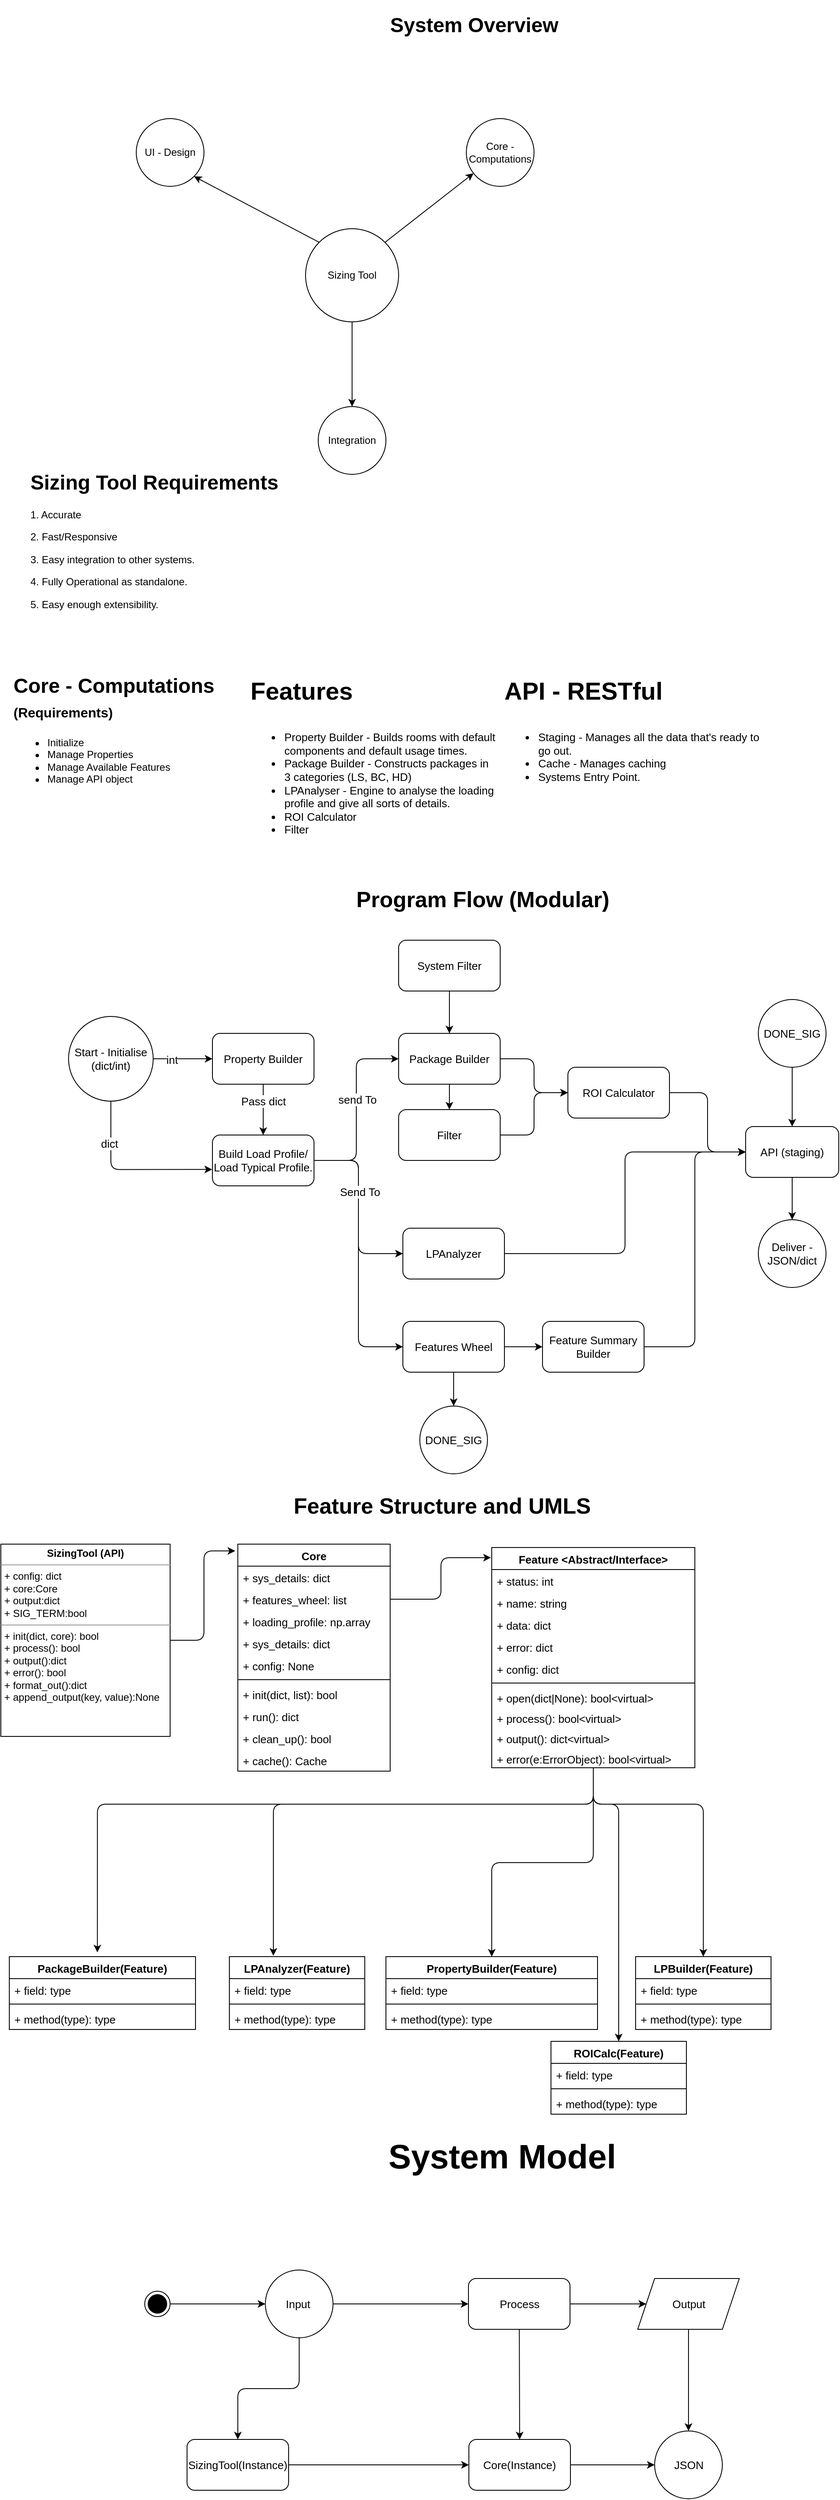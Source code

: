 <mxfile>
    <diagram id="0gC9hdpC3Vi6iD3xvtct" name="Page-1">
        <mxGraphModel dx="1720" dy="847" grid="1" gridSize="10" guides="1" tooltips="1" connect="1" arrows="1" fold="1" page="1" pageScale="1" pageWidth="850" pageHeight="1100" math="0" shadow="0">
            <root>
                <mxCell id="0"/>
                <mxCell id="1" parent="0"/>
                <mxCell id="5" style="edgeStyle=none;html=1;exitX=1;exitY=0;exitDx=0;exitDy=0;" parent="1" source="2" target="4" edge="1">
                    <mxGeometry relative="1" as="geometry"/>
                </mxCell>
                <mxCell id="6" style="edgeStyle=none;html=1;exitX=0;exitY=0;exitDx=0;exitDy=0;entryX=1;entryY=1;entryDx=0;entryDy=0;" parent="1" source="2" target="3" edge="1">
                    <mxGeometry relative="1" as="geometry"/>
                </mxCell>
                <mxCell id="9" style="edgeStyle=none;html=1;exitX=0.5;exitY=1;exitDx=0;exitDy=0;entryX=0.5;entryY=0;entryDx=0;entryDy=0;" parent="1" source="2" target="7" edge="1">
                    <mxGeometry relative="1" as="geometry"/>
                </mxCell>
                <mxCell id="2" value="Sizing Tool" style="ellipse;whiteSpace=wrap;html=1;aspect=fixed;" parent="1" vertex="1">
                    <mxGeometry x="370" y="330" width="110" height="110" as="geometry"/>
                </mxCell>
                <mxCell id="3" value="UI - Design" style="ellipse;whiteSpace=wrap;html=1;aspect=fixed;" parent="1" vertex="1">
                    <mxGeometry x="170" y="200" width="80" height="80" as="geometry"/>
                </mxCell>
                <mxCell id="4" value="Core - Computations" style="ellipse;whiteSpace=wrap;html=1;aspect=fixed;" parent="1" vertex="1">
                    <mxGeometry x="560" y="200" width="80" height="80" as="geometry"/>
                </mxCell>
                <mxCell id="7" value="Integration" style="ellipse;whiteSpace=wrap;html=1;aspect=fixed;" parent="1" vertex="1">
                    <mxGeometry x="385" y="540" width="80" height="80" as="geometry"/>
                </mxCell>
                <mxCell id="10" value="&lt;h1&gt;Sizing Tool Requirements&lt;/h1&gt;&lt;p&gt;1. Accurate&lt;/p&gt;&lt;p&gt;2. Fast/Responsive&lt;/p&gt;&lt;p&gt;3. Easy integration to other systems.&lt;/p&gt;&lt;p&gt;4. Fully Operational as standalone.&lt;/p&gt;&lt;p&gt;5. Easy enough extensibility.&lt;/p&gt;" style="text;html=1;strokeColor=none;fillColor=none;spacing=5;spacingTop=-20;whiteSpace=wrap;overflow=hidden;rounded=0;" parent="1" vertex="1">
                    <mxGeometry x="40" y="610" width="310" height="180" as="geometry"/>
                </mxCell>
                <mxCell id="11" value="&lt;h1&gt;Core - Computations &lt;font style=&quot;font-size: 16px&quot;&gt;(Requirements)&lt;/font&gt;&lt;/h1&gt;&lt;p&gt;&lt;/p&gt;&lt;ul&gt;&lt;li&gt;Initialize&amp;nbsp;&lt;/li&gt;&lt;li&gt;Manage Properties&lt;/li&gt;&lt;li&gt;Manage Available Features&lt;/li&gt;&lt;li&gt;Manage API object&lt;/li&gt;&lt;/ul&gt;&lt;p&gt;&lt;/p&gt;" style="text;html=1;strokeColor=none;fillColor=none;spacing=5;spacingTop=-20;whiteSpace=wrap;overflow=hidden;rounded=0;" parent="1" vertex="1">
                    <mxGeometry x="20" y="850" width="290" height="230" as="geometry"/>
                </mxCell>
                <mxCell id="12" value="&lt;h1 style=&quot;font-size: 29px&quot;&gt;&lt;font style=&quot;font-size: 29px&quot;&gt;Features&lt;/font&gt;&lt;/h1&gt;&lt;p style=&quot;font-size: 29px&quot;&gt;&lt;/p&gt;&lt;ul style=&quot;font-size: 13px&quot;&gt;&lt;li&gt;&lt;font style=&quot;font-size: 13px&quot;&gt;Property Builder - Builds rooms with default components and default usage times.&lt;/font&gt;&lt;/li&gt;&lt;li&gt;&lt;font style=&quot;font-size: 13px&quot;&gt;Package Builder - Constructs packages in 3 categories (LS, BC, HD)&lt;/font&gt;&lt;/li&gt;&lt;li&gt;LPAnalyser - Engine to analyse the loading profile and give all sorts of details.&lt;/li&gt;&lt;li&gt;ROI Calculator&lt;/li&gt;&lt;li&gt;Filter&lt;/li&gt;&lt;/ul&gt;&lt;p&gt;&lt;/p&gt;" style="text;html=1;strokeColor=none;fillColor=none;spacing=5;spacingTop=-20;whiteSpace=wrap;overflow=hidden;rounded=0;fontSize=16;" parent="1" vertex="1">
                    <mxGeometry x="300" y="850" width="300" height="240" as="geometry"/>
                </mxCell>
                <mxCell id="13" value="&lt;h1 style=&quot;font-size: 29px&quot;&gt;API - RESTful&lt;/h1&gt;&lt;p style=&quot;font-size: 29px&quot;&gt;&lt;/p&gt;&lt;ul style=&quot;font-size: 13px&quot;&gt;&lt;li&gt;Staging - Manages all the data that's ready to go out.&lt;/li&gt;&lt;li&gt;Cache - Manages caching&lt;/li&gt;&lt;li&gt;Systems Entry Point.&lt;/li&gt;&lt;/ul&gt;&lt;p&gt;&lt;/p&gt;" style="text;html=1;strokeColor=none;fillColor=none;spacing=5;spacingTop=-20;whiteSpace=wrap;overflow=hidden;rounded=0;fontSize=16;" parent="1" vertex="1">
                    <mxGeometry x="600" y="850" width="320" height="240" as="geometry"/>
                </mxCell>
                <mxCell id="15" value="&lt;h1&gt;Program Flow (Modular)&lt;/h1&gt;&lt;div&gt;&lt;br&gt;&lt;/div&gt;" style="text;html=1;strokeColor=none;fillColor=none;spacing=5;spacingTop=-20;whiteSpace=wrap;overflow=hidden;rounded=0;labelBackgroundColor=none;fontSize=13;" parent="1" vertex="1">
                    <mxGeometry x="425" y="1100" width="350" height="40" as="geometry"/>
                </mxCell>
                <mxCell id="27" value="" style="edgeStyle=none;html=1;fontSize=13;" parent="1" source="16" target="23" edge="1">
                    <mxGeometry relative="1" as="geometry"/>
                </mxCell>
                <mxCell id="32" value="int" style="edgeLabel;html=1;align=center;verticalAlign=middle;resizable=0;points=[];fontSize=13;" parent="27" vertex="1" connectable="0">
                    <mxGeometry x="-0.389" y="-1" relative="1" as="geometry">
                        <mxPoint as="offset"/>
                    </mxGeometry>
                </mxCell>
                <mxCell id="31" style="edgeStyle=orthogonalEdgeStyle;html=1;exitX=0.5;exitY=1;exitDx=0;exitDy=0;entryX=-0.003;entryY=0.678;entryDx=0;entryDy=0;entryPerimeter=0;fontSize=13;" parent="1" source="16" target="18" edge="1">
                    <mxGeometry relative="1" as="geometry"/>
                </mxCell>
                <mxCell id="33" value="dict" style="edgeLabel;html=1;align=center;verticalAlign=middle;resizable=0;points=[];fontSize=13;" parent="31" vertex="1" connectable="0">
                    <mxGeometry x="-0.505" y="-2" relative="1" as="geometry">
                        <mxPoint as="offset"/>
                    </mxGeometry>
                </mxCell>
                <mxCell id="16" value="Start - Initialise&lt;br&gt;(dict/int)" style="ellipse;whiteSpace=wrap;html=1;aspect=fixed;labelBackgroundColor=none;fontSize=13;" parent="1" vertex="1">
                    <mxGeometry x="90" y="1260" width="100" height="100" as="geometry"/>
                </mxCell>
                <mxCell id="34" style="edgeStyle=orthogonalEdgeStyle;html=1;entryX=0;entryY=0.5;entryDx=0;entryDy=0;fontSize=13;" parent="1" source="18" target="20" edge="1">
                    <mxGeometry relative="1" as="geometry"/>
                </mxCell>
                <mxCell id="35" value="send To" style="edgeLabel;html=1;align=center;verticalAlign=middle;resizable=0;points=[];fontSize=13;" parent="34" vertex="1" connectable="0">
                    <mxGeometry x="0.11" y="-1" relative="1" as="geometry">
                        <mxPoint as="offset"/>
                    </mxGeometry>
                </mxCell>
                <mxCell id="42" style="edgeStyle=orthogonalEdgeStyle;html=1;exitX=1;exitY=0.5;exitDx=0;exitDy=0;entryX=0;entryY=0.5;entryDx=0;entryDy=0;fontSize=13;" parent="1" source="18" target="36" edge="1">
                    <mxGeometry relative="1" as="geometry"/>
                </mxCell>
                <mxCell id="76" style="edgeStyle=orthogonalEdgeStyle;html=1;entryX=0;entryY=0.5;entryDx=0;entryDy=0;fontSize=13;" parent="1" source="18" target="74" edge="1">
                    <mxGeometry relative="1" as="geometry"/>
                </mxCell>
                <mxCell id="77" value="Send To" style="edgeLabel;html=1;align=center;verticalAlign=middle;resizable=0;points=[];fontSize=13;" parent="76" vertex="1" connectable="0">
                    <mxGeometry x="-0.448" y="1" relative="1" as="geometry">
                        <mxPoint as="offset"/>
                    </mxGeometry>
                </mxCell>
                <mxCell id="18" value="Build Load Profile/ Load Typical Profile." style="rounded=1;whiteSpace=wrap;html=1;labelBackgroundColor=none;fontSize=13;" parent="1" vertex="1">
                    <mxGeometry x="260" y="1400" width="120" height="60" as="geometry"/>
                </mxCell>
                <mxCell id="45" value="" style="edgeStyle=none;html=1;fontSize=13;" parent="1" source="20" target="43" edge="1">
                    <mxGeometry relative="1" as="geometry"/>
                </mxCell>
                <mxCell id="47" style="edgeStyle=orthogonalEdgeStyle;html=1;exitX=1;exitY=0.5;exitDx=0;exitDy=0;entryX=0;entryY=0.5;entryDx=0;entryDy=0;fontSize=13;" parent="1" source="20" target="46" edge="1">
                    <mxGeometry relative="1" as="geometry"/>
                </mxCell>
                <mxCell id="20" value="Package Builder" style="rounded=1;whiteSpace=wrap;html=1;labelBackgroundColor=none;fontSize=13;" parent="1" vertex="1">
                    <mxGeometry x="480" y="1280" width="120" height="60" as="geometry"/>
                </mxCell>
                <mxCell id="28" value="" style="edgeStyle=none;html=1;fontSize=13;" parent="1" source="23" target="18" edge="1">
                    <mxGeometry relative="1" as="geometry"/>
                </mxCell>
                <mxCell id="29" value="Pass dict" style="edgeLabel;html=1;align=center;verticalAlign=middle;resizable=0;points=[];fontSize=13;" parent="28" vertex="1" connectable="0">
                    <mxGeometry x="-0.449" y="-1" relative="1" as="geometry">
                        <mxPoint x="1" y="3" as="offset"/>
                    </mxGeometry>
                </mxCell>
                <mxCell id="23" value="Property Builder" style="rounded=1;whiteSpace=wrap;html=1;labelBackgroundColor=none;fontSize=13;" parent="1" vertex="1">
                    <mxGeometry x="260" y="1280" width="120" height="60" as="geometry"/>
                </mxCell>
                <mxCell id="50" style="edgeStyle=orthogonalEdgeStyle;html=1;entryX=0;entryY=0.5;entryDx=0;entryDy=0;fontSize=13;" parent="1" source="36" target="49" edge="1">
                    <mxGeometry relative="1" as="geometry"/>
                </mxCell>
                <mxCell id="36" value="LPAnalyzer" style="rounded=1;whiteSpace=wrap;html=1;labelBackgroundColor=none;fontSize=13;" parent="1" vertex="1">
                    <mxGeometry x="485" y="1510" width="120" height="60" as="geometry"/>
                </mxCell>
                <mxCell id="48" style="edgeStyle=orthogonalEdgeStyle;html=1;exitX=1;exitY=0.5;exitDx=0;exitDy=0;fontSize=13;" parent="1" source="43" target="46" edge="1">
                    <mxGeometry relative="1" as="geometry"/>
                </mxCell>
                <mxCell id="43" value="Filter" style="rounded=1;whiteSpace=wrap;html=1;labelBackgroundColor=none;fontSize=13;" parent="1" vertex="1">
                    <mxGeometry x="480" y="1370" width="120" height="60" as="geometry"/>
                </mxCell>
                <mxCell id="51" style="edgeStyle=orthogonalEdgeStyle;html=1;entryX=0;entryY=0.5;entryDx=0;entryDy=0;fontSize=13;" parent="1" source="46" target="49" edge="1">
                    <mxGeometry relative="1" as="geometry"/>
                </mxCell>
                <mxCell id="46" value="ROI Calculator" style="rounded=1;whiteSpace=wrap;html=1;labelBackgroundColor=none;fontSize=13;" parent="1" vertex="1">
                    <mxGeometry x="680" y="1320" width="120" height="60" as="geometry"/>
                </mxCell>
                <mxCell id="53" value="" style="edgeStyle=none;html=1;fontSize=13;" parent="1" source="49" target="52" edge="1">
                    <mxGeometry relative="1" as="geometry"/>
                </mxCell>
                <mxCell id="49" value="API (staging)" style="rounded=1;whiteSpace=wrap;html=1;labelBackgroundColor=none;fontSize=13;" parent="1" vertex="1">
                    <mxGeometry x="890" y="1390" width="110" height="60" as="geometry"/>
                </mxCell>
                <mxCell id="52" value="Deliver - JSON/dict" style="ellipse;whiteSpace=wrap;html=1;aspect=fixed;labelBackgroundColor=none;fontSize=13;" parent="1" vertex="1">
                    <mxGeometry x="905" y="1500" width="80" height="80" as="geometry"/>
                </mxCell>
                <mxCell id="84" value="" style="edgeStyle=none;html=1;fontSize=13;" parent="1" source="56" target="20" edge="1">
                    <mxGeometry relative="1" as="geometry"/>
                </mxCell>
                <mxCell id="56" value="System Filter" style="rounded=1;whiteSpace=wrap;html=1;labelBackgroundColor=none;fontSize=13;" parent="1" vertex="1">
                    <mxGeometry x="480" y="1170" width="120" height="60" as="geometry"/>
                </mxCell>
                <mxCell id="62" value="&lt;span style=&quot;white-space: pre&quot;&gt;&#9;&lt;/span&gt;&lt;h1&gt;Feature Structure and UMLS&lt;/h1&gt;" style="text;html=1;strokeColor=none;fillColor=none;spacing=5;spacingTop=-20;whiteSpace=wrap;overflow=hidden;rounded=0;labelBackgroundColor=none;fontSize=13;" parent="1" vertex="1">
                    <mxGeometry x="351" y="1800" width="399" height="60" as="geometry"/>
                </mxCell>
                <mxCell id="63" value="Feature &lt;Abstract/Interface&gt;" style="swimlane;fontStyle=1;align=center;verticalAlign=top;childLayout=stackLayout;horizontal=1;startSize=26;horizontalStack=0;resizeParent=1;resizeParentMax=0;resizeLast=0;collapsible=1;marginBottom=0;labelBackgroundColor=none;fontSize=13;" parent="1" vertex="1">
                    <mxGeometry x="590" y="1887" width="240" height="260" as="geometry"/>
                </mxCell>
                <mxCell id="67" value="+ status: int" style="text;strokeColor=none;fillColor=none;align=left;verticalAlign=top;spacingLeft=4;spacingRight=4;overflow=hidden;rotatable=0;points=[[0,0.5],[1,0.5]];portConstraint=eastwest;labelBackgroundColor=none;fontSize=13;" parent="63" vertex="1">
                    <mxGeometry y="26" width="240" height="26" as="geometry"/>
                </mxCell>
                <mxCell id="73" value="+ name: string" style="text;strokeColor=none;fillColor=none;align=left;verticalAlign=top;spacingLeft=4;spacingRight=4;overflow=hidden;rotatable=0;points=[[0,0.5],[1,0.5]];portConstraint=eastwest;labelBackgroundColor=none;fontSize=13;" parent="63" vertex="1">
                    <mxGeometry y="52" width="240" height="26" as="geometry"/>
                </mxCell>
                <mxCell id="71" value="+ data: dict" style="text;strokeColor=none;fillColor=none;align=left;verticalAlign=top;spacingLeft=4;spacingRight=4;overflow=hidden;rotatable=0;points=[[0,0.5],[1,0.5]];portConstraint=eastwest;labelBackgroundColor=none;fontSize=13;" parent="63" vertex="1">
                    <mxGeometry y="78" width="240" height="26" as="geometry"/>
                </mxCell>
                <mxCell id="72" value="+ error: dict" style="text;strokeColor=none;fillColor=none;align=left;verticalAlign=top;spacingLeft=4;spacingRight=4;overflow=hidden;rotatable=0;points=[[0,0.5],[1,0.5]];portConstraint=eastwest;labelBackgroundColor=none;fontSize=13;" parent="63" vertex="1">
                    <mxGeometry y="104" width="240" height="26" as="geometry"/>
                </mxCell>
                <mxCell id="99" value="+ config: dict" style="text;strokeColor=none;fillColor=none;align=left;verticalAlign=top;spacingLeft=4;spacingRight=4;overflow=hidden;rotatable=0;points=[[0,0.5],[1,0.5]];portConstraint=eastwest;labelBackgroundColor=none;fontSize=13;" parent="63" vertex="1">
                    <mxGeometry y="130" width="240" height="26" as="geometry"/>
                </mxCell>
                <mxCell id="65" value="" style="line;strokeWidth=1;fillColor=none;align=left;verticalAlign=middle;spacingTop=-1;spacingLeft=3;spacingRight=3;rotatable=0;labelPosition=right;points=[];portConstraint=eastwest;labelBackgroundColor=none;fontSize=13;" parent="63" vertex="1">
                    <mxGeometry y="156" width="240" height="8" as="geometry"/>
                </mxCell>
                <mxCell id="66" value="+ open(dict|None): bool&lt;virtual&gt;&#10;" style="text;strokeColor=none;fillColor=none;align=left;verticalAlign=top;spacingLeft=4;spacingRight=4;overflow=hidden;rotatable=0;points=[[0,0.5],[1,0.5]];portConstraint=eastwest;labelBackgroundColor=none;fontSize=13;" parent="63" vertex="1">
                    <mxGeometry y="164" width="240" height="24" as="geometry"/>
                </mxCell>
                <mxCell id="68" value="+ process(): bool&lt;virtual&gt;" style="text;strokeColor=none;fillColor=none;align=left;verticalAlign=top;spacingLeft=4;spacingRight=4;overflow=hidden;rotatable=0;points=[[0,0.5],[1,0.5]];portConstraint=eastwest;labelBackgroundColor=none;fontSize=13;" parent="63" vertex="1">
                    <mxGeometry y="188" width="240" height="24" as="geometry"/>
                </mxCell>
                <mxCell id="69" value="+ output(): dict&lt;virtual&gt;" style="text;strokeColor=none;fillColor=none;align=left;verticalAlign=top;spacingLeft=4;spacingRight=4;overflow=hidden;rotatable=0;points=[[0,0.5],[1,0.5]];portConstraint=eastwest;labelBackgroundColor=none;fontSize=13;" parent="63" vertex="1">
                    <mxGeometry y="212" width="240" height="24" as="geometry"/>
                </mxCell>
                <mxCell id="70" value="+ error(e:ErrorObject): bool&lt;virtual&gt;" style="text;strokeColor=none;fillColor=none;align=left;verticalAlign=top;spacingLeft=4;spacingRight=4;overflow=hidden;rotatable=0;points=[[0,0.5],[1,0.5]];portConstraint=eastwest;labelBackgroundColor=none;fontSize=13;" parent="63" vertex="1">
                    <mxGeometry y="236" width="240" height="24" as="geometry"/>
                </mxCell>
                <mxCell id="79" value="" style="edgeStyle=orthogonalEdgeStyle;html=1;fontSize=13;" parent="1" source="74" target="78" edge="1">
                    <mxGeometry relative="1" as="geometry"/>
                </mxCell>
                <mxCell id="86" value="" style="edgeStyle=none;html=1;fontSize=13;" parent="1" source="74" target="85" edge="1">
                    <mxGeometry relative="1" as="geometry"/>
                </mxCell>
                <mxCell id="74" value="Features Wheel" style="rounded=1;whiteSpace=wrap;html=1;labelBackgroundColor=none;fontSize=13;" parent="1" vertex="1">
                    <mxGeometry x="485" y="1620" width="120" height="60" as="geometry"/>
                </mxCell>
                <mxCell id="80" style="edgeStyle=orthogonalEdgeStyle;html=1;entryX=0;entryY=0.5;entryDx=0;entryDy=0;fontSize=13;" parent="1" source="78" target="49" edge="1">
                    <mxGeometry relative="1" as="geometry"/>
                </mxCell>
                <mxCell id="78" value="Feature Summary Builder" style="rounded=1;whiteSpace=wrap;html=1;labelBackgroundColor=none;fontSize=13;" parent="1" vertex="1">
                    <mxGeometry x="650" y="1620" width="120" height="60" as="geometry"/>
                </mxCell>
                <mxCell id="82" value="" style="edgeStyle=orthogonalEdgeStyle;html=1;fontSize=13;" parent="1" source="81" target="49" edge="1">
                    <mxGeometry relative="1" as="geometry"/>
                </mxCell>
                <mxCell id="81" value="DONE_SIG" style="ellipse;whiteSpace=wrap;html=1;aspect=fixed;labelBackgroundColor=none;fontSize=13;" parent="1" vertex="1">
                    <mxGeometry x="905" y="1240" width="80" height="80" as="geometry"/>
                </mxCell>
                <mxCell id="85" value="DONE_SIG" style="ellipse;whiteSpace=wrap;html=1;aspect=fixed;labelBackgroundColor=none;fontSize=13;" parent="1" vertex="1">
                    <mxGeometry x="505" y="1720" width="80" height="80" as="geometry"/>
                </mxCell>
                <mxCell id="87" value="Core" style="swimlane;fontStyle=1;align=center;verticalAlign=top;childLayout=stackLayout;horizontal=1;startSize=26;horizontalStack=0;resizeParent=1;resizeParentMax=0;resizeLast=0;collapsible=1;marginBottom=0;labelBackgroundColor=none;fontSize=13;" parent="1" vertex="1">
                    <mxGeometry x="290" y="1883" width="180" height="268" as="geometry"/>
                </mxCell>
                <mxCell id="88" value="+ sys_details: dict&#10;" style="text;strokeColor=none;fillColor=none;align=left;verticalAlign=top;spacingLeft=4;spacingRight=4;overflow=hidden;rotatable=0;points=[[0,0.5],[1,0.5]];portConstraint=eastwest;labelBackgroundColor=none;fontSize=13;" parent="87" vertex="1">
                    <mxGeometry y="26" width="180" height="26" as="geometry"/>
                </mxCell>
                <mxCell id="91" value="+ features_wheel: list" style="text;strokeColor=none;fillColor=none;align=left;verticalAlign=top;spacingLeft=4;spacingRight=4;overflow=hidden;rotatable=0;points=[[0,0.5],[1,0.5]];portConstraint=eastwest;labelBackgroundColor=none;fontSize=13;" parent="87" vertex="1">
                    <mxGeometry y="52" width="180" height="26" as="geometry"/>
                </mxCell>
                <mxCell id="92" value="+ loading_profile: np.array&#10;" style="text;strokeColor=none;fillColor=none;align=left;verticalAlign=top;spacingLeft=4;spacingRight=4;overflow=hidden;rotatable=0;points=[[0,0.5],[1,0.5]];portConstraint=eastwest;labelBackgroundColor=none;fontSize=13;" parent="87" vertex="1">
                    <mxGeometry y="78" width="180" height="26" as="geometry"/>
                </mxCell>
                <mxCell id="93" value="+ sys_details: dict&#10;" style="text;strokeColor=none;fillColor=none;align=left;verticalAlign=top;spacingLeft=4;spacingRight=4;overflow=hidden;rotatable=0;points=[[0,0.5],[1,0.5]];portConstraint=eastwest;labelBackgroundColor=none;fontSize=13;" parent="87" vertex="1">
                    <mxGeometry y="104" width="180" height="26" as="geometry"/>
                </mxCell>
                <mxCell id="98" value="+ config: None&#10;" style="text;strokeColor=none;fillColor=none;align=left;verticalAlign=top;spacingLeft=4;spacingRight=4;overflow=hidden;rotatable=0;points=[[0,0.5],[1,0.5]];portConstraint=eastwest;labelBackgroundColor=none;fontSize=13;" parent="87" vertex="1">
                    <mxGeometry y="130" width="180" height="26" as="geometry"/>
                </mxCell>
                <mxCell id="89" value="" style="line;strokeWidth=1;fillColor=none;align=left;verticalAlign=middle;spacingTop=-1;spacingLeft=3;spacingRight=3;rotatable=0;labelPosition=right;points=[];portConstraint=eastwest;labelBackgroundColor=none;fontSize=13;" parent="87" vertex="1">
                    <mxGeometry y="156" width="180" height="8" as="geometry"/>
                </mxCell>
                <mxCell id="90" value="+ init(dict, list): bool" style="text;strokeColor=none;fillColor=none;align=left;verticalAlign=top;spacingLeft=4;spacingRight=4;overflow=hidden;rotatable=0;points=[[0,0.5],[1,0.5]];portConstraint=eastwest;labelBackgroundColor=none;fontSize=13;" parent="87" vertex="1">
                    <mxGeometry y="164" width="180" height="26" as="geometry"/>
                </mxCell>
                <mxCell id="94" value="+ run(): dict" style="text;strokeColor=none;fillColor=none;align=left;verticalAlign=top;spacingLeft=4;spacingRight=4;overflow=hidden;rotatable=0;points=[[0,0.5],[1,0.5]];portConstraint=eastwest;labelBackgroundColor=none;fontSize=13;" parent="87" vertex="1">
                    <mxGeometry y="190" width="180" height="26" as="geometry"/>
                </mxCell>
                <mxCell id="95" value="+ clean_up(): bool" style="text;strokeColor=none;fillColor=none;align=left;verticalAlign=top;spacingLeft=4;spacingRight=4;overflow=hidden;rotatable=0;points=[[0,0.5],[1,0.5]];portConstraint=eastwest;labelBackgroundColor=none;fontSize=13;" parent="87" vertex="1">
                    <mxGeometry y="216" width="180" height="26" as="geometry"/>
                </mxCell>
                <mxCell id="96" value="+ cache(): Cache" style="text;strokeColor=none;fillColor=none;align=left;verticalAlign=top;spacingLeft=4;spacingRight=4;overflow=hidden;rotatable=0;points=[[0,0.5],[1,0.5]];portConstraint=eastwest;labelBackgroundColor=none;fontSize=13;" parent="87" vertex="1">
                    <mxGeometry y="242" width="180" height="26" as="geometry"/>
                </mxCell>
                <mxCell id="105" style="edgeStyle=orthogonalEdgeStyle;html=1;entryX=-0.017;entryY=0.03;entryDx=0;entryDy=0;entryPerimeter=0;fontSize=13;" parent="1" source="97" target="87" edge="1">
                    <mxGeometry relative="1" as="geometry"/>
                </mxCell>
                <mxCell id="97" value="&lt;p style=&quot;margin: 0px ; margin-top: 4px ; text-align: center&quot;&gt;&lt;b&gt;SizingTool (API)&lt;/b&gt;&lt;/p&gt;&lt;hr size=&quot;1&quot;&gt;&lt;p style=&quot;margin: 0px ; margin-left: 4px&quot;&gt;+ config: dict&lt;/p&gt;&lt;p style=&quot;margin: 0px ; margin-left: 4px&quot;&gt;+ core:Core&lt;/p&gt;&lt;p style=&quot;margin: 0px ; margin-left: 4px&quot;&gt;+ output:dict&lt;/p&gt;&lt;p style=&quot;margin: 0px ; margin-left: 4px&quot;&gt;+ SIG_TERM:bool&lt;/p&gt;&lt;hr size=&quot;1&quot;&gt;&lt;p style=&quot;margin: 0px ; margin-left: 4px&quot;&gt;+ init(dict, core): bool&lt;/p&gt;&lt;p style=&quot;margin: 0px ; margin-left: 4px&quot;&gt;+ process(): bool&lt;/p&gt;&lt;p style=&quot;margin: 0px ; margin-left: 4px&quot;&gt;+ output():dict&lt;/p&gt;&lt;p style=&quot;margin: 0px ; margin-left: 4px&quot;&gt;+ error(): bool&lt;/p&gt;&lt;p style=&quot;margin: 0px ; margin-left: 4px&quot;&gt;+ format_out():dict&lt;/p&gt;&lt;p style=&quot;margin: 0px ; margin-left: 4px&quot;&gt;+ append_output(key, value):None&lt;/p&gt;" style="verticalAlign=top;align=left;overflow=fill;fontSize=12;fontFamily=Helvetica;html=1;labelBackgroundColor=none;" parent="1" vertex="1">
                    <mxGeometry x="10" y="1883" width="200" height="227" as="geometry"/>
                </mxCell>
                <mxCell id="106" style="edgeStyle=orthogonalEdgeStyle;html=1;entryX=-0.004;entryY=0.046;entryDx=0;entryDy=0;entryPerimeter=0;fontSize=13;" parent="1" source="91" target="63" edge="1">
                    <mxGeometry relative="1" as="geometry"/>
                </mxCell>
                <mxCell id="111" value="PackageBuilder(Feature)" style="swimlane;fontStyle=1;align=center;verticalAlign=top;childLayout=stackLayout;horizontal=1;startSize=26;horizontalStack=0;resizeParent=1;resizeParentMax=0;resizeLast=0;collapsible=1;marginBottom=0;labelBackgroundColor=none;fontSize=13;" parent="1" vertex="1">
                    <mxGeometry x="20" y="2370" width="220" height="86" as="geometry"/>
                </mxCell>
                <mxCell id="112" value="+ field: type" style="text;strokeColor=none;fillColor=none;align=left;verticalAlign=top;spacingLeft=4;spacingRight=4;overflow=hidden;rotatable=0;points=[[0,0.5],[1,0.5]];portConstraint=eastwest;labelBackgroundColor=none;fontSize=13;" parent="111" vertex="1">
                    <mxGeometry y="26" width="220" height="26" as="geometry"/>
                </mxCell>
                <mxCell id="113" value="" style="line;strokeWidth=1;fillColor=none;align=left;verticalAlign=middle;spacingTop=-1;spacingLeft=3;spacingRight=3;rotatable=0;labelPosition=right;points=[];portConstraint=eastwest;labelBackgroundColor=none;fontSize=13;" parent="111" vertex="1">
                    <mxGeometry y="52" width="220" height="8" as="geometry"/>
                </mxCell>
                <mxCell id="114" value="+ method(type): type" style="text;strokeColor=none;fillColor=none;align=left;verticalAlign=top;spacingLeft=4;spacingRight=4;overflow=hidden;rotatable=0;points=[[0,0.5],[1,0.5]];portConstraint=eastwest;labelBackgroundColor=none;fontSize=13;" parent="111" vertex="1">
                    <mxGeometry y="60" width="220" height="26" as="geometry"/>
                </mxCell>
                <mxCell id="115" style="edgeStyle=orthogonalEdgeStyle;html=1;entryX=0.473;entryY=-0.058;entryDx=0;entryDy=0;entryPerimeter=0;fontSize=13;" parent="1" source="70" target="111" edge="1">
                    <mxGeometry relative="1" as="geometry">
                        <Array as="points">
                            <mxPoint x="710" y="2190"/>
                            <mxPoint x="124" y="2190"/>
                        </Array>
                    </mxGeometry>
                </mxCell>
                <mxCell id="116" value="LPAnalyzer(Feature)" style="swimlane;fontStyle=1;align=center;verticalAlign=top;childLayout=stackLayout;horizontal=1;startSize=26;horizontalStack=0;resizeParent=1;resizeParentMax=0;resizeLast=0;collapsible=1;marginBottom=0;labelBackgroundColor=none;fontSize=13;" parent="1" vertex="1">
                    <mxGeometry x="280" y="2370" width="160" height="86" as="geometry"/>
                </mxCell>
                <mxCell id="117" value="+ field: type" style="text;strokeColor=none;fillColor=none;align=left;verticalAlign=top;spacingLeft=4;spacingRight=4;overflow=hidden;rotatable=0;points=[[0,0.5],[1,0.5]];portConstraint=eastwest;labelBackgroundColor=none;fontSize=13;" parent="116" vertex="1">
                    <mxGeometry y="26" width="160" height="26" as="geometry"/>
                </mxCell>
                <mxCell id="118" value="" style="line;strokeWidth=1;fillColor=none;align=left;verticalAlign=middle;spacingTop=-1;spacingLeft=3;spacingRight=3;rotatable=0;labelPosition=right;points=[];portConstraint=eastwest;labelBackgroundColor=none;fontSize=13;" parent="116" vertex="1">
                    <mxGeometry y="52" width="160" height="8" as="geometry"/>
                </mxCell>
                <mxCell id="119" value="+ method(type): type" style="text;strokeColor=none;fillColor=none;align=left;verticalAlign=top;spacingLeft=4;spacingRight=4;overflow=hidden;rotatable=0;points=[[0,0.5],[1,0.5]];portConstraint=eastwest;labelBackgroundColor=none;fontSize=13;" parent="116" vertex="1">
                    <mxGeometry y="60" width="160" height="26" as="geometry"/>
                </mxCell>
                <mxCell id="120" style="edgeStyle=orthogonalEdgeStyle;html=1;entryX=0.325;entryY=-0.012;entryDx=0;entryDy=0;entryPerimeter=0;fontSize=13;" parent="1" source="70" target="116" edge="1">
                    <mxGeometry relative="1" as="geometry">
                        <Array as="points">
                            <mxPoint x="710" y="2190"/>
                            <mxPoint x="332" y="2190"/>
                        </Array>
                    </mxGeometry>
                </mxCell>
                <mxCell id="122" value="PropertyBuilder(Feature)" style="swimlane;fontStyle=1;align=center;verticalAlign=top;childLayout=stackLayout;horizontal=1;startSize=26;horizontalStack=0;resizeParent=1;resizeParentMax=0;resizeLast=0;collapsible=1;marginBottom=0;labelBackgroundColor=none;fontSize=13;" parent="1" vertex="1">
                    <mxGeometry x="465" y="2370" width="250" height="86" as="geometry"/>
                </mxCell>
                <mxCell id="123" value="+ field: type" style="text;strokeColor=none;fillColor=none;align=left;verticalAlign=top;spacingLeft=4;spacingRight=4;overflow=hidden;rotatable=0;points=[[0,0.5],[1,0.5]];portConstraint=eastwest;labelBackgroundColor=none;fontSize=13;" parent="122" vertex="1">
                    <mxGeometry y="26" width="250" height="26" as="geometry"/>
                </mxCell>
                <mxCell id="124" value="" style="line;strokeWidth=1;fillColor=none;align=left;verticalAlign=middle;spacingTop=-1;spacingLeft=3;spacingRight=3;rotatable=0;labelPosition=right;points=[];portConstraint=eastwest;labelBackgroundColor=none;fontSize=13;" parent="122" vertex="1">
                    <mxGeometry y="52" width="250" height="8" as="geometry"/>
                </mxCell>
                <mxCell id="125" value="+ method(type): type" style="text;strokeColor=none;fillColor=none;align=left;verticalAlign=top;spacingLeft=4;spacingRight=4;overflow=hidden;rotatable=0;points=[[0,0.5],[1,0.5]];portConstraint=eastwest;labelBackgroundColor=none;fontSize=13;" parent="122" vertex="1">
                    <mxGeometry y="60" width="250" height="26" as="geometry"/>
                </mxCell>
                <mxCell id="127" value="ROICalc(Feature)" style="swimlane;fontStyle=1;align=center;verticalAlign=top;childLayout=stackLayout;horizontal=1;startSize=26;horizontalStack=0;resizeParent=1;resizeParentMax=0;resizeLast=0;collapsible=1;marginBottom=0;labelBackgroundColor=none;fontSize=13;" parent="1" vertex="1">
                    <mxGeometry x="660" y="2470" width="160" height="86" as="geometry"/>
                </mxCell>
                <mxCell id="128" value="+ field: type" style="text;strokeColor=none;fillColor=none;align=left;verticalAlign=top;spacingLeft=4;spacingRight=4;overflow=hidden;rotatable=0;points=[[0,0.5],[1,0.5]];portConstraint=eastwest;labelBackgroundColor=none;fontSize=13;" parent="127" vertex="1">
                    <mxGeometry y="26" width="160" height="26" as="geometry"/>
                </mxCell>
                <mxCell id="129" value="" style="line;strokeWidth=1;fillColor=none;align=left;verticalAlign=middle;spacingTop=-1;spacingLeft=3;spacingRight=3;rotatable=0;labelPosition=right;points=[];portConstraint=eastwest;labelBackgroundColor=none;fontSize=13;" parent="127" vertex="1">
                    <mxGeometry y="52" width="160" height="8" as="geometry"/>
                </mxCell>
                <mxCell id="130" value="+ method(type): type" style="text;strokeColor=none;fillColor=none;align=left;verticalAlign=top;spacingLeft=4;spacingRight=4;overflow=hidden;rotatable=0;points=[[0,0.5],[1,0.5]];portConstraint=eastwest;labelBackgroundColor=none;fontSize=13;" parent="127" vertex="1">
                    <mxGeometry y="60" width="160" height="26" as="geometry"/>
                </mxCell>
                <mxCell id="131" style="edgeStyle=orthogonalEdgeStyle;html=1;entryX=0.5;entryY=0;entryDx=0;entryDy=0;fontSize=13;" parent="1" source="70" target="127" edge="1">
                    <mxGeometry relative="1" as="geometry">
                        <Array as="points">
                            <mxPoint x="710" y="2190"/>
                            <mxPoint x="740" y="2190"/>
                            <mxPoint x="740" y="2470"/>
                        </Array>
                    </mxGeometry>
                </mxCell>
                <mxCell id="132" style="edgeStyle=orthogonalEdgeStyle;html=1;fontSize=13;" parent="1" source="70" target="122" edge="1">
                    <mxGeometry relative="1" as="geometry">
                        <Array as="points">
                            <mxPoint x="710" y="2259"/>
                            <mxPoint x="590" y="2259"/>
                        </Array>
                    </mxGeometry>
                </mxCell>
                <mxCell id="133" value="LPBuilder(Feature)" style="swimlane;fontStyle=1;align=center;verticalAlign=top;childLayout=stackLayout;horizontal=1;startSize=26;horizontalStack=0;resizeParent=1;resizeParentMax=0;resizeLast=0;collapsible=1;marginBottom=0;labelBackgroundColor=none;fontSize=13;" parent="1" vertex="1">
                    <mxGeometry x="760" y="2370" width="160" height="86" as="geometry"/>
                </mxCell>
                <mxCell id="134" value="+ field: type" style="text;strokeColor=none;fillColor=none;align=left;verticalAlign=top;spacingLeft=4;spacingRight=4;overflow=hidden;rotatable=0;points=[[0,0.5],[1,0.5]];portConstraint=eastwest;labelBackgroundColor=none;fontSize=13;" parent="133" vertex="1">
                    <mxGeometry y="26" width="160" height="26" as="geometry"/>
                </mxCell>
                <mxCell id="135" value="" style="line;strokeWidth=1;fillColor=none;align=left;verticalAlign=middle;spacingTop=-1;spacingLeft=3;spacingRight=3;rotatable=0;labelPosition=right;points=[];portConstraint=eastwest;labelBackgroundColor=none;fontSize=13;" parent="133" vertex="1">
                    <mxGeometry y="52" width="160" height="8" as="geometry"/>
                </mxCell>
                <mxCell id="136" value="+ method(type): type" style="text;strokeColor=none;fillColor=none;align=left;verticalAlign=top;spacingLeft=4;spacingRight=4;overflow=hidden;rotatable=0;points=[[0,0.5],[1,0.5]];portConstraint=eastwest;labelBackgroundColor=none;fontSize=13;" parent="133" vertex="1">
                    <mxGeometry y="60" width="160" height="26" as="geometry"/>
                </mxCell>
                <mxCell id="137" style="edgeStyle=orthogonalEdgeStyle;html=1;fontSize=13;" parent="1" source="70" target="133" edge="1">
                    <mxGeometry relative="1" as="geometry">
                        <Array as="points">
                            <mxPoint x="710" y="2190"/>
                            <mxPoint x="840" y="2190"/>
                        </Array>
                    </mxGeometry>
                </mxCell>
                <mxCell id="138" value="&lt;font style=&quot;font-size: 40px&quot;&gt;System Model&lt;/font&gt;" style="text;html=1;strokeColor=none;fillColor=none;align=center;verticalAlign=middle;whiteSpace=wrap;rounded=0;labelBackgroundColor=none;fontSize=13;fontStyle=1" parent="1" vertex="1">
                    <mxGeometry x="435" y="2560" width="335" height="90" as="geometry"/>
                </mxCell>
                <mxCell id="145" style="edgeStyle=none;html=1;exitX=1;exitY=0.5;exitDx=0;exitDy=0;fontSize=13;" parent="1" source="140" target="141" edge="1">
                    <mxGeometry relative="1" as="geometry"/>
                </mxCell>
                <mxCell id="150" style="edgeStyle=orthogonalEdgeStyle;html=1;fontSize=13;" parent="1" source="140" target="148" edge="1">
                    <mxGeometry relative="1" as="geometry"/>
                </mxCell>
                <mxCell id="140" value="Input&amp;nbsp;" style="ellipse;whiteSpace=wrap;html=1;aspect=fixed;labelBackgroundColor=none;fontSize=13;" parent="1" vertex="1">
                    <mxGeometry x="322.5" y="2740" width="80" height="80" as="geometry"/>
                </mxCell>
                <mxCell id="147" value="" style="edgeStyle=none;html=1;fontSize=13;" parent="1" source="141" target="142" edge="1">
                    <mxGeometry relative="1" as="geometry"/>
                </mxCell>
                <mxCell id="153" style="edgeStyle=none;html=1;entryX=0.5;entryY=0;entryDx=0;entryDy=0;fontSize=13;" parent="1" source="141" target="151" edge="1">
                    <mxGeometry relative="1" as="geometry"/>
                </mxCell>
                <mxCell id="141" value="Process" style="rounded=1;whiteSpace=wrap;html=1;labelBackgroundColor=none;fontSize=13;" parent="1" vertex="1">
                    <mxGeometry x="562.5" y="2750" width="120" height="60" as="geometry"/>
                </mxCell>
                <mxCell id="156" style="edgeStyle=none;html=1;entryX=0.5;entryY=0;entryDx=0;entryDy=0;fontSize=13;" parent="1" source="142" target="154" edge="1">
                    <mxGeometry relative="1" as="geometry"/>
                </mxCell>
                <mxCell id="142" value="Output" style="shape=parallelogram;perimeter=parallelogramPerimeter;whiteSpace=wrap;html=1;fixedSize=1;labelBackgroundColor=none;fontSize=13;" parent="1" vertex="1">
                    <mxGeometry x="762.5" y="2750" width="120" height="60" as="geometry"/>
                </mxCell>
                <mxCell id="152" style="edgeStyle=none;html=1;fontSize=13;" parent="1" source="148" target="151" edge="1">
                    <mxGeometry relative="1" as="geometry"/>
                </mxCell>
                <mxCell id="148" value="SizingTool(Instance)" style="rounded=1;whiteSpace=wrap;html=1;labelBackgroundColor=none;fontSize=13;" parent="1" vertex="1">
                    <mxGeometry x="230" y="2940" width="120" height="60" as="geometry"/>
                </mxCell>
                <mxCell id="155" value="" style="edgeStyle=none;html=1;fontSize=13;" parent="1" source="151" target="154" edge="1">
                    <mxGeometry relative="1" as="geometry"/>
                </mxCell>
                <mxCell id="151" value="Core(Instance)" style="rounded=1;whiteSpace=wrap;html=1;labelBackgroundColor=none;fontSize=13;" parent="1" vertex="1">
                    <mxGeometry x="563" y="2940" width="120" height="60" as="geometry"/>
                </mxCell>
                <mxCell id="154" value="JSON" style="ellipse;whiteSpace=wrap;html=1;aspect=fixed;labelBackgroundColor=none;fontSize=13;" parent="1" vertex="1">
                    <mxGeometry x="782.5" y="2930" width="80" height="80" as="geometry"/>
                </mxCell>
                <mxCell id="158" value="" style="edgeStyle=none;html=1;" edge="1" parent="1" source="157" target="140">
                    <mxGeometry relative="1" as="geometry"/>
                </mxCell>
                <mxCell id="157" value="" style="ellipse;html=1;shape=endState;fillColor=#000000;strokeColor=#000000;" vertex="1" parent="1">
                    <mxGeometry x="180" y="2765" width="30" height="30" as="geometry"/>
                </mxCell>
                <mxCell id="159" value="&lt;h1&gt;System Overview&amp;nbsp;&lt;/h1&gt;" style="text;html=1;strokeColor=none;fillColor=none;spacing=5;spacingTop=-20;whiteSpace=wrap;overflow=hidden;rounded=0;" vertex="1" parent="1">
                    <mxGeometry x="465" y="70" width="230" height="40" as="geometry"/>
                </mxCell>
            </root>
        </mxGraphModel>
    </diagram>
</mxfile>